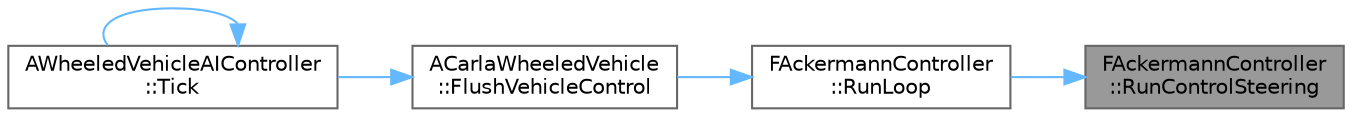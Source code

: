 digraph "FAckermannController::RunControlSteering"
{
 // INTERACTIVE_SVG=YES
 // LATEX_PDF_SIZE
  bgcolor="transparent";
  edge [fontname=Helvetica,fontsize=10,labelfontname=Helvetica,labelfontsize=10];
  node [fontname=Helvetica,fontsize=10,shape=box,height=0.2,width=0.4];
  rankdir="RL";
  Node1 [id="Node000001",label="FAckermannController\l::RunControlSteering",height=0.2,width=0.4,color="gray40", fillcolor="grey60", style="filled", fontcolor="black",tooltip=" "];
  Node1 -> Node2 [id="edge1_Node000001_Node000002",dir="back",color="steelblue1",style="solid",tooltip=" "];
  Node2 [id="Node000002",label="FAckermannController\l::RunLoop",height=0.2,width=0.4,color="grey40", fillcolor="white", style="filled",URL="$d7/db5/classFAckermannController.html#aa39500068afd3a34be2a15292575312c",tooltip=" "];
  Node2 -> Node3 [id="edge2_Node000002_Node000003",dir="back",color="steelblue1",style="solid",tooltip=" "];
  Node3 [id="Node000003",label="ACarlaWheeledVehicle\l::FlushVehicleControl",height=0.2,width=0.4,color="grey40", fillcolor="white", style="filled",URL="$d5/d70/classACarlaWheeledVehicle.html#ab459a4006f9f2f8d83228dfd74422f08",tooltip=" "];
  Node3 -> Node4 [id="edge3_Node000003_Node000004",dir="back",color="steelblue1",style="solid",tooltip=" "];
  Node4 [id="Node000004",label="AWheeledVehicleAIController\l::Tick",height=0.2,width=0.4,color="grey40", fillcolor="white", style="filled",URL="$dd/dea/classAWheeledVehicleAIController.html#ac2f371cbe014d8c60cb9ef69325d631e",tooltip=" "];
  Node4 -> Node4 [id="edge4_Node000004_Node000004",dir="back",color="steelblue1",style="solid",tooltip=" "];
}
